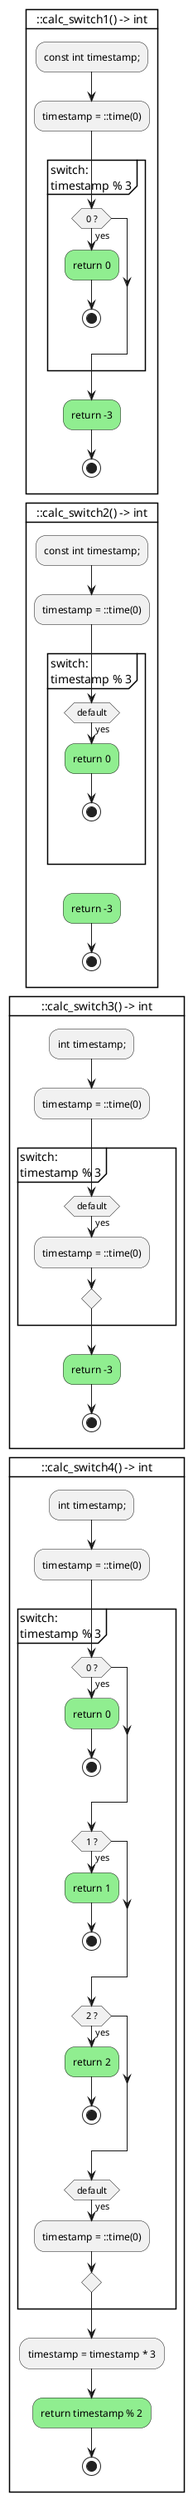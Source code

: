 @startuml

card "::calc_switch1() -> int" {
    :const int timestamp;;
    :timestamp = ::time(0);

partition "switch:\ntimestamp % 3" {
    ' case: 0 fallthrough: True
    if ( 0 ? ) then (yes)
        #lightgreen:return 0;
        stop
    endif
}
    #lightgreen:return -3;
    stop
    -[hidden]->
}

card "::calc_switch2() -> int" {
    :const int timestamp;;
    :timestamp = ::time(0);

partition "switch:\ntimestamp % 3" {
    ' case: None fallthrough: True
    if ( default ) then (yes)
        #lightgreen:return 0;
        stop
    else
        -[hidden]->
    endif
}
    #lightgreen:return -3;
    stop
    -[hidden]->
}

card "::calc_switch3() -> int" {
    :int timestamp;;
    :timestamp = ::time(0);

partition "switch:\ntimestamp % 3" {
    ' case: None fallthrough: True
    if ( default ) then (yes)
        :timestamp = ::time(0);
    else
        -[hidden]->
    endif
}
    #lightgreen:return -3;
    stop
    -[hidden]->
}

card "::calc_switch4() -> int" {
    :int timestamp;;
    :timestamp = ::time(0);

partition "switch:\ntimestamp % 3" {
    ' case: 0 fallthrough: True
    if ( 0 ? ) then (yes)
        #lightgreen:return 0;
        stop
    endif
    ' case: 1 fallthrough: True
    if ( 1 ? ) then (yes)
        #lightgreen:return 1;
        stop
    endif
    ' case: 2 fallthrough: True
    if ( 2 ? ) then (yes)
        #lightgreen:return 2;
        stop
    endif
    ' case: None fallthrough: True
    if ( default ) then (yes)
        :timestamp = ::time(0);
    else
        -[hidden]->
    endif
}
    :timestamp = timestamp * 3;
    #lightgreen:return timestamp % 2;
    stop
    -[hidden]->
}


@enduml
